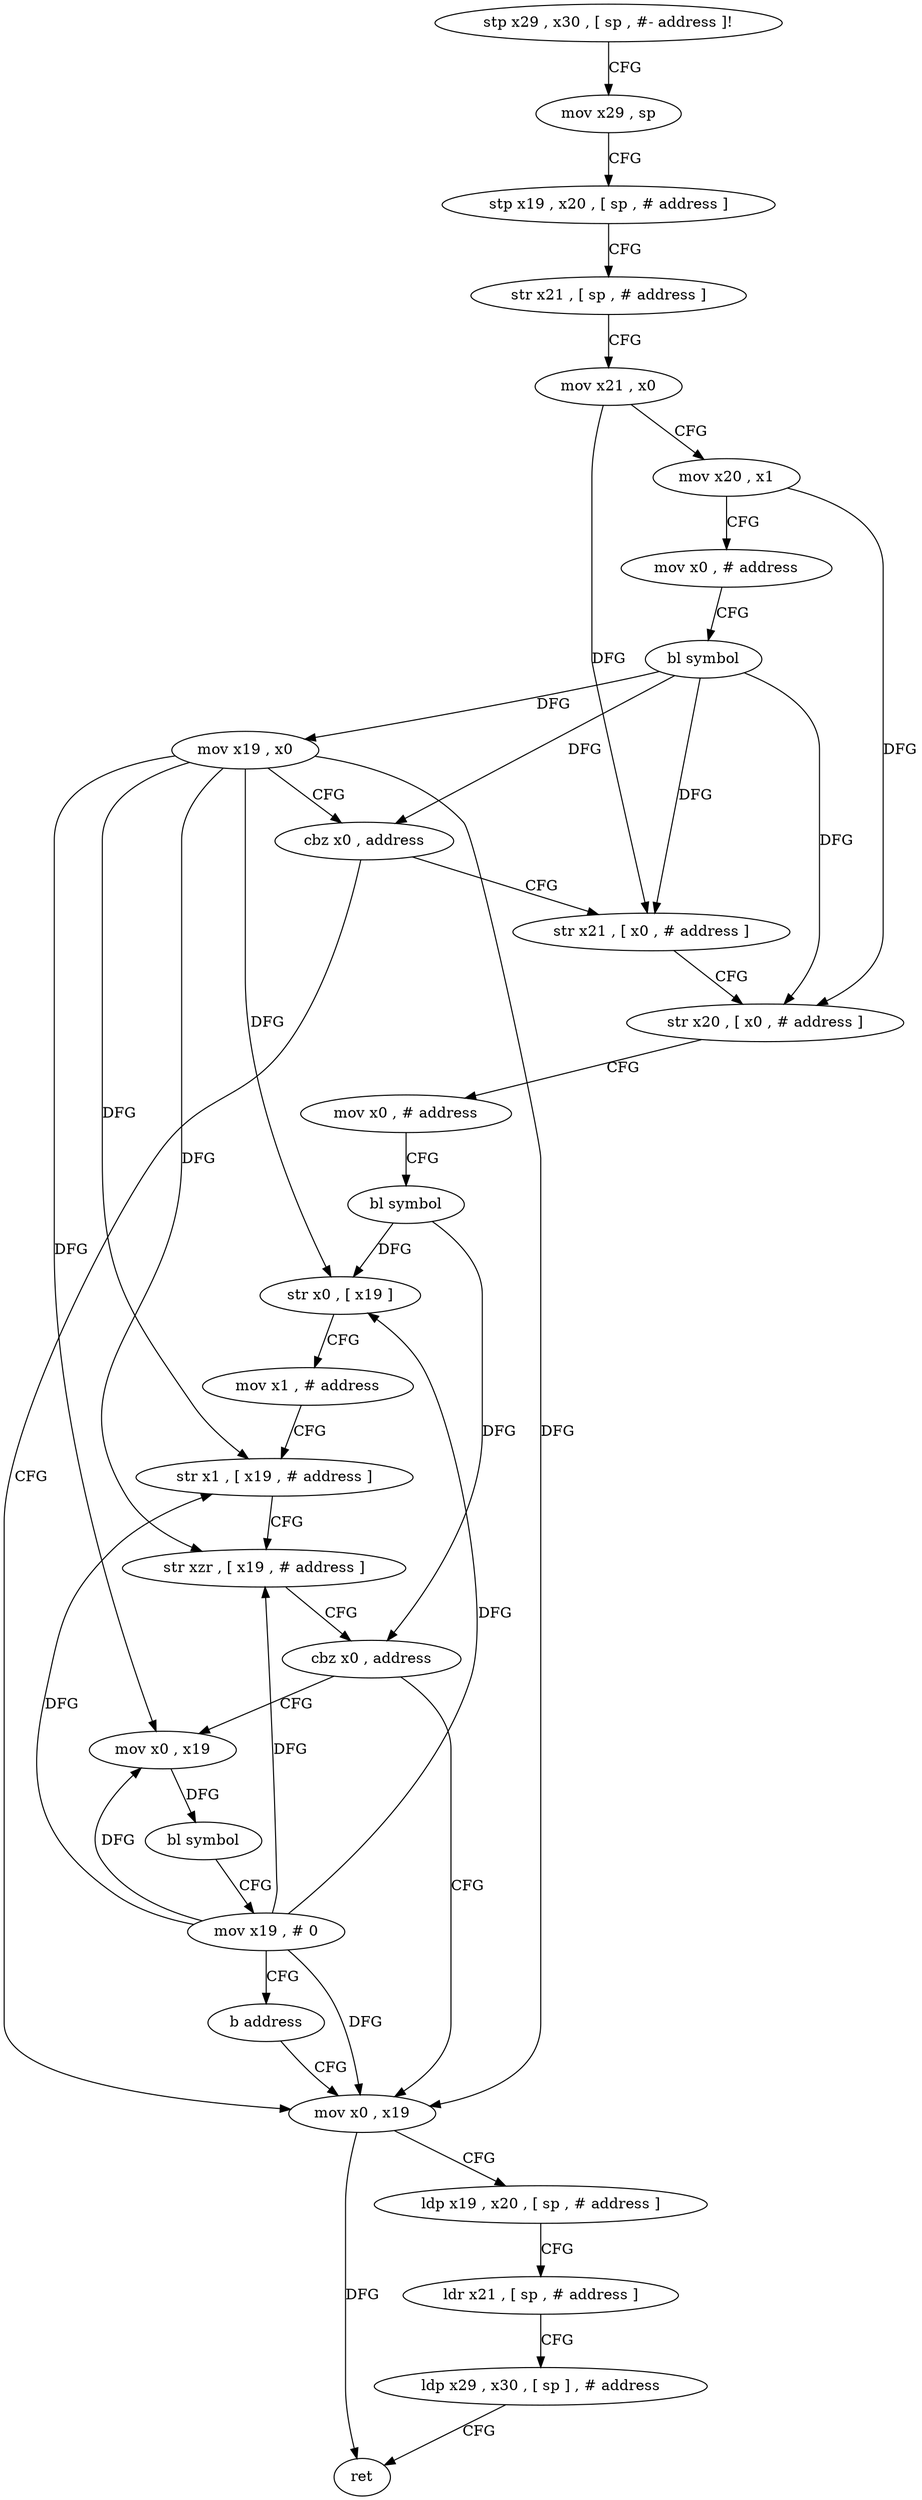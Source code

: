 digraph "func" {
"148932" [label = "stp x29 , x30 , [ sp , #- address ]!" ]
"148936" [label = "mov x29 , sp" ]
"148940" [label = "stp x19 , x20 , [ sp , # address ]" ]
"148944" [label = "str x21 , [ sp , # address ]" ]
"148948" [label = "mov x21 , x0" ]
"148952" [label = "mov x20 , x1" ]
"148956" [label = "mov x0 , # address" ]
"148960" [label = "bl symbol" ]
"148964" [label = "mov x19 , x0" ]
"148968" [label = "cbz x0 , address" ]
"149008" [label = "mov x0 , x19" ]
"148972" [label = "str x21 , [ x0 , # address ]" ]
"149012" [label = "ldp x19 , x20 , [ sp , # address ]" ]
"149016" [label = "ldr x21 , [ sp , # address ]" ]
"149020" [label = "ldp x29 , x30 , [ sp ] , # address" ]
"149024" [label = "ret" ]
"148976" [label = "str x20 , [ x0 , # address ]" ]
"148980" [label = "mov x0 , # address" ]
"148984" [label = "bl symbol" ]
"148988" [label = "str x0 , [ x19 ]" ]
"148992" [label = "mov x1 , # address" ]
"148996" [label = "str x1 , [ x19 , # address ]" ]
"149000" [label = "str xzr , [ x19 , # address ]" ]
"149004" [label = "cbz x0 , address" ]
"149028" [label = "mov x0 , x19" ]
"149032" [label = "bl symbol" ]
"149036" [label = "mov x19 , # 0" ]
"149040" [label = "b address" ]
"148932" -> "148936" [ label = "CFG" ]
"148936" -> "148940" [ label = "CFG" ]
"148940" -> "148944" [ label = "CFG" ]
"148944" -> "148948" [ label = "CFG" ]
"148948" -> "148952" [ label = "CFG" ]
"148948" -> "148972" [ label = "DFG" ]
"148952" -> "148956" [ label = "CFG" ]
"148952" -> "148976" [ label = "DFG" ]
"148956" -> "148960" [ label = "CFG" ]
"148960" -> "148964" [ label = "DFG" ]
"148960" -> "148968" [ label = "DFG" ]
"148960" -> "148972" [ label = "DFG" ]
"148960" -> "148976" [ label = "DFG" ]
"148964" -> "148968" [ label = "CFG" ]
"148964" -> "149008" [ label = "DFG" ]
"148964" -> "148988" [ label = "DFG" ]
"148964" -> "148996" [ label = "DFG" ]
"148964" -> "149000" [ label = "DFG" ]
"148964" -> "149028" [ label = "DFG" ]
"148968" -> "149008" [ label = "CFG" ]
"148968" -> "148972" [ label = "CFG" ]
"149008" -> "149012" [ label = "CFG" ]
"149008" -> "149024" [ label = "DFG" ]
"148972" -> "148976" [ label = "CFG" ]
"149012" -> "149016" [ label = "CFG" ]
"149016" -> "149020" [ label = "CFG" ]
"149020" -> "149024" [ label = "CFG" ]
"148976" -> "148980" [ label = "CFG" ]
"148980" -> "148984" [ label = "CFG" ]
"148984" -> "148988" [ label = "DFG" ]
"148984" -> "149004" [ label = "DFG" ]
"148988" -> "148992" [ label = "CFG" ]
"148992" -> "148996" [ label = "CFG" ]
"148996" -> "149000" [ label = "CFG" ]
"149000" -> "149004" [ label = "CFG" ]
"149004" -> "149028" [ label = "CFG" ]
"149004" -> "149008" [ label = "CFG" ]
"149028" -> "149032" [ label = "DFG" ]
"149032" -> "149036" [ label = "CFG" ]
"149036" -> "149040" [ label = "CFG" ]
"149036" -> "149008" [ label = "DFG" ]
"149036" -> "148996" [ label = "DFG" ]
"149036" -> "149000" [ label = "DFG" ]
"149036" -> "149028" [ label = "DFG" ]
"149036" -> "148988" [ label = "DFG" ]
"149040" -> "149008" [ label = "CFG" ]
}
